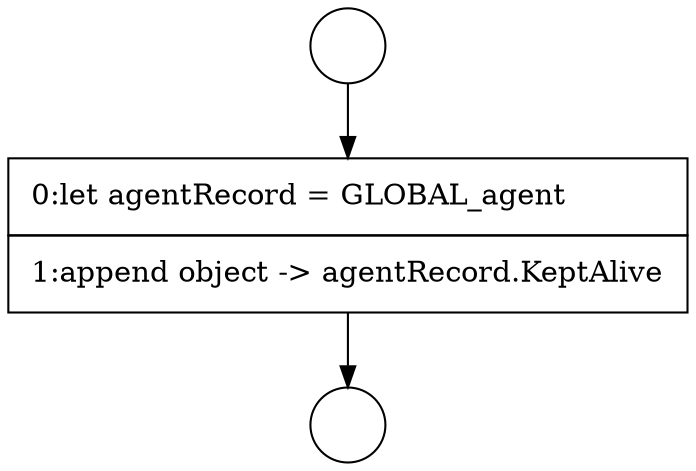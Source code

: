 digraph {
  node1949 [shape=circle label=" " color="black" fillcolor="white" style=filled]
  node1951 [shape=none, margin=0, label=<<font color="black">
    <table border="0" cellborder="1" cellspacing="0" cellpadding="10">
      <tr><td align="left">0:let agentRecord = GLOBAL_agent</td></tr>
      <tr><td align="left">1:append object -&gt; agentRecord.KeptAlive</td></tr>
    </table>
  </font>> color="black" fillcolor="white" style=filled]
  node1950 [shape=circle label=" " color="black" fillcolor="white" style=filled]
  node1949 -> node1951 [ color="black"]
  node1951 -> node1950 [ color="black"]
}
